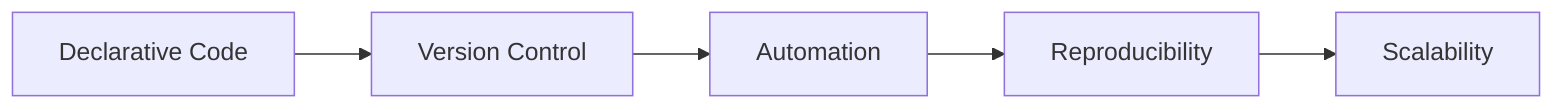 graph LR
    A[Declarative Code]:::kv-primary --> B[Version Control]:::kv-accent
    B --> C[Automation]:::kv-highlight
    C --> D[Reproducibility]:::kv-highlight
    D --> E[Scalability]:::kv-primary